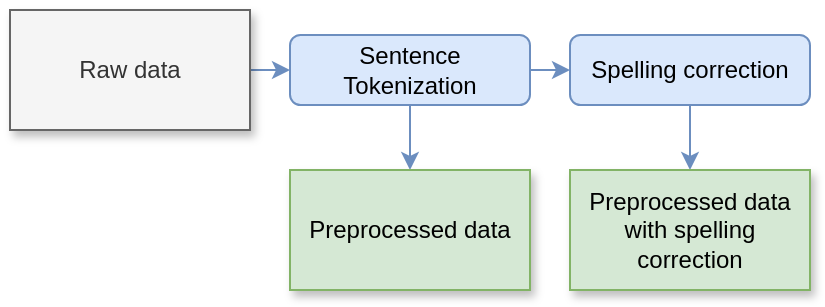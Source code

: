<mxfile>
    <diagram id="3D6hxoh2RfAoPr44HZio" name="Page-1">
        <mxGraphModel dx="1118" dy="535" grid="1" gridSize="10" guides="1" tooltips="1" connect="1" arrows="1" fold="1" page="1" pageScale="1" pageWidth="850" pageHeight="1100" math="0" shadow="0">
            <root>
                <mxCell id="0"/>
                <mxCell id="1" parent="0"/>
                <mxCell id="7" style="edgeStyle=none;html=1;exitX=1;exitY=0.5;exitDx=0;exitDy=0;fillColor=#dae8fc;strokeColor=#6c8ebf;" edge="1" parent="1" source="2" target="3">
                    <mxGeometry relative="1" as="geometry"/>
                </mxCell>
                <mxCell id="2" value="Raw data" style="whiteSpace=wrap;html=1;rounded=1;arcSize=0;glass=0;shadow=1;fillColor=#f5f5f5;strokeColor=#666666;fontColor=#333333;" vertex="1" parent="1">
                    <mxGeometry x="160" y="120" width="120" height="60" as="geometry"/>
                </mxCell>
                <mxCell id="8" value="" style="edgeStyle=none;html=1;fillColor=#dae8fc;strokeColor=#6c8ebf;" edge="1" parent="1" source="3" target="4">
                    <mxGeometry relative="1" as="geometry"/>
                </mxCell>
                <mxCell id="10" value="" style="edgeStyle=none;html=1;fillColor=#dae8fc;strokeColor=#6c8ebf;" edge="1" parent="1" source="3" target="5">
                    <mxGeometry relative="1" as="geometry"/>
                </mxCell>
                <mxCell id="3" value="Sentence Tokenization" style="whiteSpace=wrap;html=1;rounded=1;fillColor=#dae8fc;strokeColor=#6c8ebf;" vertex="1" parent="1">
                    <mxGeometry x="300" y="132.5" width="120" height="35" as="geometry"/>
                </mxCell>
                <mxCell id="9" value="" style="edgeStyle=none;html=1;fillColor=#dae8fc;strokeColor=#6c8ebf;" edge="1" parent="1" source="4" target="6">
                    <mxGeometry relative="1" as="geometry"/>
                </mxCell>
                <mxCell id="4" value="Spelling correction" style="whiteSpace=wrap;html=1;rounded=1;fillColor=#dae8fc;strokeColor=#6c8ebf;" vertex="1" parent="1">
                    <mxGeometry x="440" y="132.5" width="120" height="35" as="geometry"/>
                </mxCell>
                <mxCell id="5" value="Preprocessed data" style="whiteSpace=wrap;html=1;rounded=1;arcSize=0;glass=0;shadow=1;fillColor=#d5e8d4;strokeColor=#82b366;" vertex="1" parent="1">
                    <mxGeometry x="300" y="200" width="120" height="60" as="geometry"/>
                </mxCell>
                <mxCell id="6" value="Preprocessed data&lt;br&gt;with spelling&lt;br&gt;correction" style="whiteSpace=wrap;html=1;rounded=1;arcSize=0;glass=0;shadow=1;fillColor=#d5e8d4;strokeColor=#82b366;" vertex="1" parent="1">
                    <mxGeometry x="440" y="200" width="120" height="60" as="geometry"/>
                </mxCell>
            </root>
        </mxGraphModel>
    </diagram>
</mxfile>
